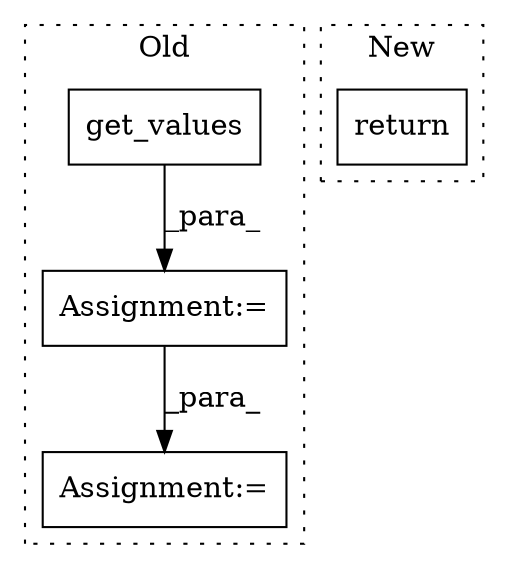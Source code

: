 digraph G {
subgraph cluster0 {
1 [label="get_values" a="32" s="4765,4785" l="11,1" shape="box"];
3 [label="Assignment:=" a="7" s="5208" l="1" shape="box"];
4 [label="Assignment:=" a="7" s="4740" l="1" shape="box"];
label = "Old";
style="dotted";
}
subgraph cluster1 {
2 [label="return" a="41" s="5393" l="7" shape="box"];
label = "New";
style="dotted";
}
1 -> 4 [label="_para_"];
4 -> 3 [label="_para_"];
}